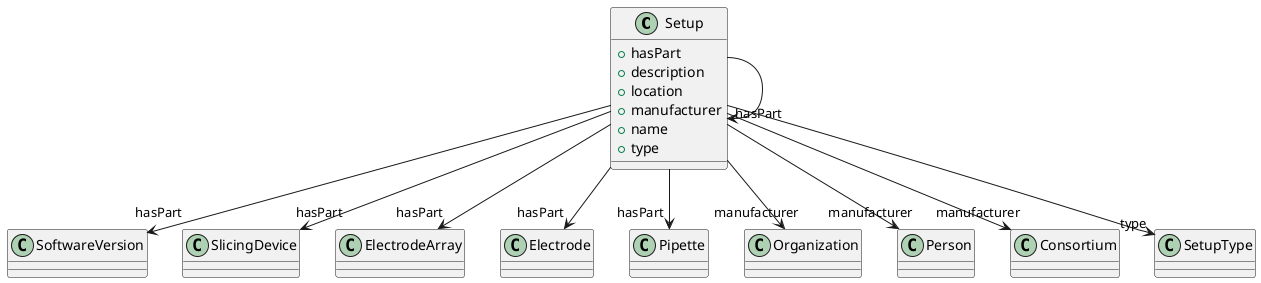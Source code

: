 @startuml
class Setup {
+hasPart
+description
+location
+manufacturer
+name
+type

}
Setup -d-> "hasPart" SoftwareVersion
Setup -d-> "hasPart" Setup
Setup -d-> "hasPart" SlicingDevice
Setup -d-> "hasPart" ElectrodeArray
Setup -d-> "hasPart" Electrode
Setup -d-> "hasPart" Pipette
Setup -d-> "manufacturer" Organization
Setup -d-> "manufacturer" Person
Setup -d-> "manufacturer" Consortium
Setup -d-> "type" SetupType

@enduml